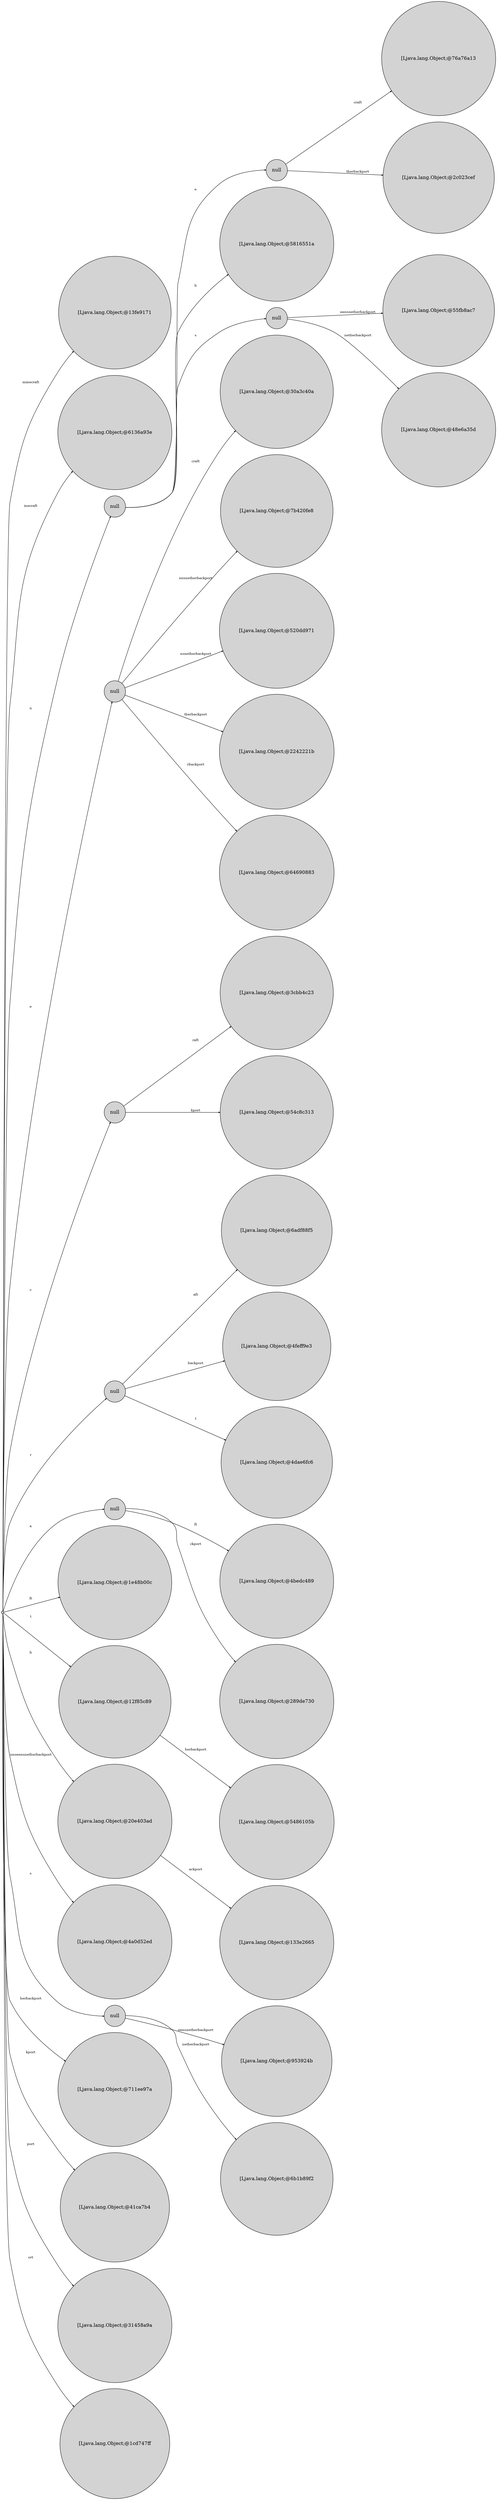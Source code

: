 digraph {
	rankdir = LR;
	ordering = out;
	edge [arrowsize=0.4,fontsize=10]
	node2390B92D [label="",style=filled,fillcolor=lightgrey,shape=circle,width=.1,height=.1];
//------leaves------
	node4BA77A97 [label="[Ljava.lang.Object;@13fe9171",shape=point,style=filled,fillcolor=lightgrey,shape=circle,width=.07,height=.07]
	node4749292B [label="[Ljava.lang.Object;@6136a93e",shape=point,style=filled,fillcolor=lightgrey,shape=circle,width=.07,height=.07]
	node11B5144D [label="[Ljava.lang.Object;@76a76a13",shape=point,style=filled,fillcolor=lightgrey,shape=circle,width=.07,height=.07]
	node78A9059D [label="[Ljava.lang.Object;@2c023cef",shape=point,style=filled,fillcolor=lightgrey,shape=circle,width=.07,height=.07]
	node152C525E [label="[Ljava.lang.Object;@5816551a",shape=point,style=filled,fillcolor=lightgrey,shape=circle,width=.07,height=.07]
	node68232668 [label="[Ljava.lang.Object;@55fb8ac7",shape=point,style=filled,fillcolor=lightgrey,shape=circle,width=.07,height=.07]
	node22329C84 [label="[Ljava.lang.Object;@48e6a35d",shape=point,style=filled,fillcolor=lightgrey,shape=circle,width=.07,height=.07]
	node3987DC4F [label="[Ljava.lang.Object;@30a3c40a",shape=point,style=filled,fillcolor=lightgrey,shape=circle,width=.07,height=.07]
	node6C3B826 [label="[Ljava.lang.Object;@7b420fe8",shape=point,style=filled,fillcolor=lightgrey,shape=circle,width=.07,height=.07]
	node7C20C16B [label="[Ljava.lang.Object;@520dd971",shape=point,style=filled,fillcolor=lightgrey,shape=circle,width=.07,height=.07]
	node4914499E [label="[Ljava.lang.Object;@2242221b",shape=point,style=filled,fillcolor=lightgrey,shape=circle,width=.07,height=.07]
	node581384A1 [label="[Ljava.lang.Object;@64690883",shape=point,style=filled,fillcolor=lightgrey,shape=circle,width=.07,height=.07]
	nodeF5AE529 [label="[Ljava.lang.Object;@3cbb4c23",shape=point,style=filled,fillcolor=lightgrey,shape=circle,width=.07,height=.07]
	node78C9E199 [label="[Ljava.lang.Object;@54c8c313",shape=point,style=filled,fillcolor=lightgrey,shape=circle,width=.07,height=.07]
	nodeC63070E [label="[Ljava.lang.Object;@6adf88f5",shape=point,style=filled,fillcolor=lightgrey,shape=circle,width=.07,height=.07]
	node5DAD691E [label="[Ljava.lang.Object;@4feff9e3",shape=point,style=filled,fillcolor=lightgrey,shape=circle,width=.07,height=.07]
	node5BA0DC67 [label="[Ljava.lang.Object;@4dae6fc6",shape=point,style=filled,fillcolor=lightgrey,shape=circle,width=.07,height=.07]
	node7BFD0AF4 [label="[Ljava.lang.Object;@4bedc489",shape=point,style=filled,fillcolor=lightgrey,shape=circle,width=.07,height=.07]
	node16F36A77 [label="[Ljava.lang.Object;@289de730",shape=point,style=filled,fillcolor=lightgrey,shape=circle,width=.07,height=.07]
	node3BA4F27D [label="[Ljava.lang.Object;@1e48b00c",shape=point,style=filled,fillcolor=lightgrey,shape=circle,width=.07,height=.07]
	node1365C160 [label="[Ljava.lang.Object;@5486105b",shape=point,style=filled,fillcolor=lightgrey,shape=circle,width=.07,height=.07]
	node48AD27AC [label="[Ljava.lang.Object;@133e2665",shape=point,style=filled,fillcolor=lightgrey,shape=circle,width=.07,height=.07]
	node2EED9BA3 [label="[Ljava.lang.Object;@4a0d52ed",shape=point,style=filled,fillcolor=lightgrey,shape=circle,width=.07,height=.07]
	node6B3C9C47 [label="[Ljava.lang.Object;@953924b",shape=point,style=filled,fillcolor=lightgrey,shape=circle,width=.07,height=.07]
	node4B212041 [label="[Ljava.lang.Object;@6b1b89f2",shape=point,style=filled,fillcolor=lightgrey,shape=circle,width=.07,height=.07]
	node644AEE72 [label="[Ljava.lang.Object;@711ee97a",shape=point,style=filled,fillcolor=lightgrey,shape=circle,width=.07,height=.07]
	node337FFC30 [label="[Ljava.lang.Object;@41ca7b4",shape=point,style=filled,fillcolor=lightgrey,shape=circle,width=.07,height=.07]
	node3716F03B [label="[Ljava.lang.Object;@31458a9a",shape=point,style=filled,fillcolor=lightgrey,shape=circle,width=.07,height=.07]
	node7D977EFE [label="[Ljava.lang.Object;@1cd747ff",shape=point,style=filled,fillcolor=lightgrey,shape=circle,width=.07,height=.07]
//------internal nodes------
	node1C40EB76 [label="null",style=filled,fillcolor=lightgrey,shape=circle,width=.07,height=.07]
	node1CCB33E [label="null",style=filled,fillcolor=lightgrey,shape=circle,width=.07,height=.07]
	node47EA5D77 [label="null",style=filled,fillcolor=lightgrey,shape=circle,width=.07,height=.07]
	node612402CA [label="null",style=filled,fillcolor=lightgrey,shape=circle,width=.07,height=.07]
	node7AA44EC3 [label="null",style=filled,fillcolor=lightgrey,shape=circle,width=.07,height=.07]
	node1E9547EA [label="null",style=filled,fillcolor=lightgrey,shape=circle,width=.07,height=.07]
	nodeB81B0AA [label="null",style=filled,fillcolor=lightgrey,shape=circle,width=.07,height=.07]
	node4AF2C142 [label="[Ljava.lang.Object;@12f85c89",style=filled,fillcolor=lightgrey,shape=circle,width=.07,height=.07]
	node2666E32B [label="[Ljava.lang.Object;@20e403ad",style=filled,fillcolor=lightgrey,shape=circle,width=.07,height=.07]
	node7C403E22 [label="null",style=filled,fillcolor=lightgrey,shape=circle,width=.07,height=.07]
//------edges------
	node2390B92D -> node4BA77A97 [label="minecraft",weight=10]
	node2390B92D -> node4749292B [label="inecraft",weight=10]
	node2390B92D -> node1C40EB76 [label="n",weight=10]
	node1C40EB76 -> node1CCB33E [label="e",weight=10]
	node1CCB33E -> node11B5144D [label="craft",weight=10]
	node1CCB33E -> node78A9059D [label="therbackport",weight=10]
	node1C40EB76 -> node152C525E [label="b",weight=10]
	node1C40EB76 -> node47EA5D77 [label="s",weight=10]
	node47EA5D77 -> node68232668 [label="eensnetherbackport",weight=10]
	node47EA5D77 -> node22329C84 [label="netherbackport",weight=10]
	node2390B92D -> node612402CA [label="e",weight=10]
	node612402CA -> node3987DC4F [label="craft",weight=10]
	node612402CA -> node6C3B826 [label="ensnetherbackport",weight=10]
	node612402CA -> node7C20C16B [label="nsnetherbackport",weight=10]
	node612402CA -> node4914499E [label="therbackport",weight=10]
	node612402CA -> node581384A1 [label="rbackport",weight=10]
	node2390B92D -> node7AA44EC3 [label="c",weight=10]
	node7AA44EC3 -> nodeF5AE529 [label="raft",weight=10]
	node7AA44EC3 -> node78C9E199 [label="kport",weight=10]
	node2390B92D -> node1E9547EA [label="r",weight=10]
	node1E9547EA -> nodeC63070E [label="aft",weight=10]
	node1E9547EA -> node5DAD691E [label="backport",weight=10]
	node1E9547EA -> node5BA0DC67 [label="t",weight=10]
	node2390B92D -> nodeB81B0AA [label="a",weight=10]
	nodeB81B0AA -> node7BFD0AF4 [label="ft",weight=10]
	nodeB81B0AA -> node16F36A77 [label="ckport",weight=10]
	node2390B92D -> node3BA4F27D [label="ft",weight=10]
	node2390B92D -> node4AF2C142 [label="t",weight=10]
	node4AF2C142 -> node1365C160 [label="herbackport",weight=10]
	node2390B92D -> node2666E32B [label="b",weight=10]
	node2666E32B -> node48AD27AC [label="ackport",weight=10]
	node2390B92D -> node2EED9BA3 [label="unseensnetherbackport",weight=10]
	node2390B92D -> node7C403E22 [label="s",weight=10]
	node7C403E22 -> node6B3C9C47 [label="eensnetherbackport",weight=10]
	node7C403E22 -> node4B212041 [label="netherbackport",weight=10]
	node2390B92D -> node644AEE72 [label="herbackport",weight=10]
	node2390B92D -> node337FFC30 [label="kport",weight=10]
	node2390B92D -> node3716F03B [label="port",weight=10]
	node2390B92D -> node7D977EFE [label="ort",weight=10]
}
